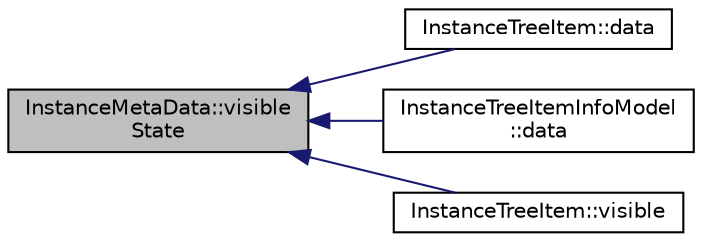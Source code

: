 digraph "InstanceMetaData::visibleState"
{
  edge [fontname="Helvetica",fontsize="10",labelfontname="Helvetica",labelfontsize="10"];
  node [fontname="Helvetica",fontsize="10",shape=record];
  rankdir="LR";
  Node29 [label="InstanceMetaData::visible\lState",height=0.2,width=0.4,color="black", fillcolor="grey75", style="filled", fontcolor="black"];
  Node29 -> Node30 [dir="back",color="midnightblue",fontsize="10",style="solid",fontname="Helvetica"];
  Node30 [label="InstanceTreeItem::data",height=0.2,width=0.4,color="black", fillcolor="white", style="filled",URL="$class_instance_tree_item.html#aec33395849c4351937da06c6ced81d0b"];
  Node29 -> Node31 [dir="back",color="midnightblue",fontsize="10",style="solid",fontname="Helvetica"];
  Node31 [label="InstanceTreeItemInfoModel\l::data",height=0.2,width=0.4,color="black", fillcolor="white", style="filled",URL="$class_instance_tree_item_info_model.html#a9d86725a5661fd4f8b84c2844bb25174"];
  Node29 -> Node32 [dir="back",color="midnightblue",fontsize="10",style="solid",fontname="Helvetica"];
  Node32 [label="InstanceTreeItem::visible",height=0.2,width=0.4,color="black", fillcolor="white", style="filled",URL="$class_instance_tree_item.html#ad55b5106e4b5862bf1b325212113894f"];
}
